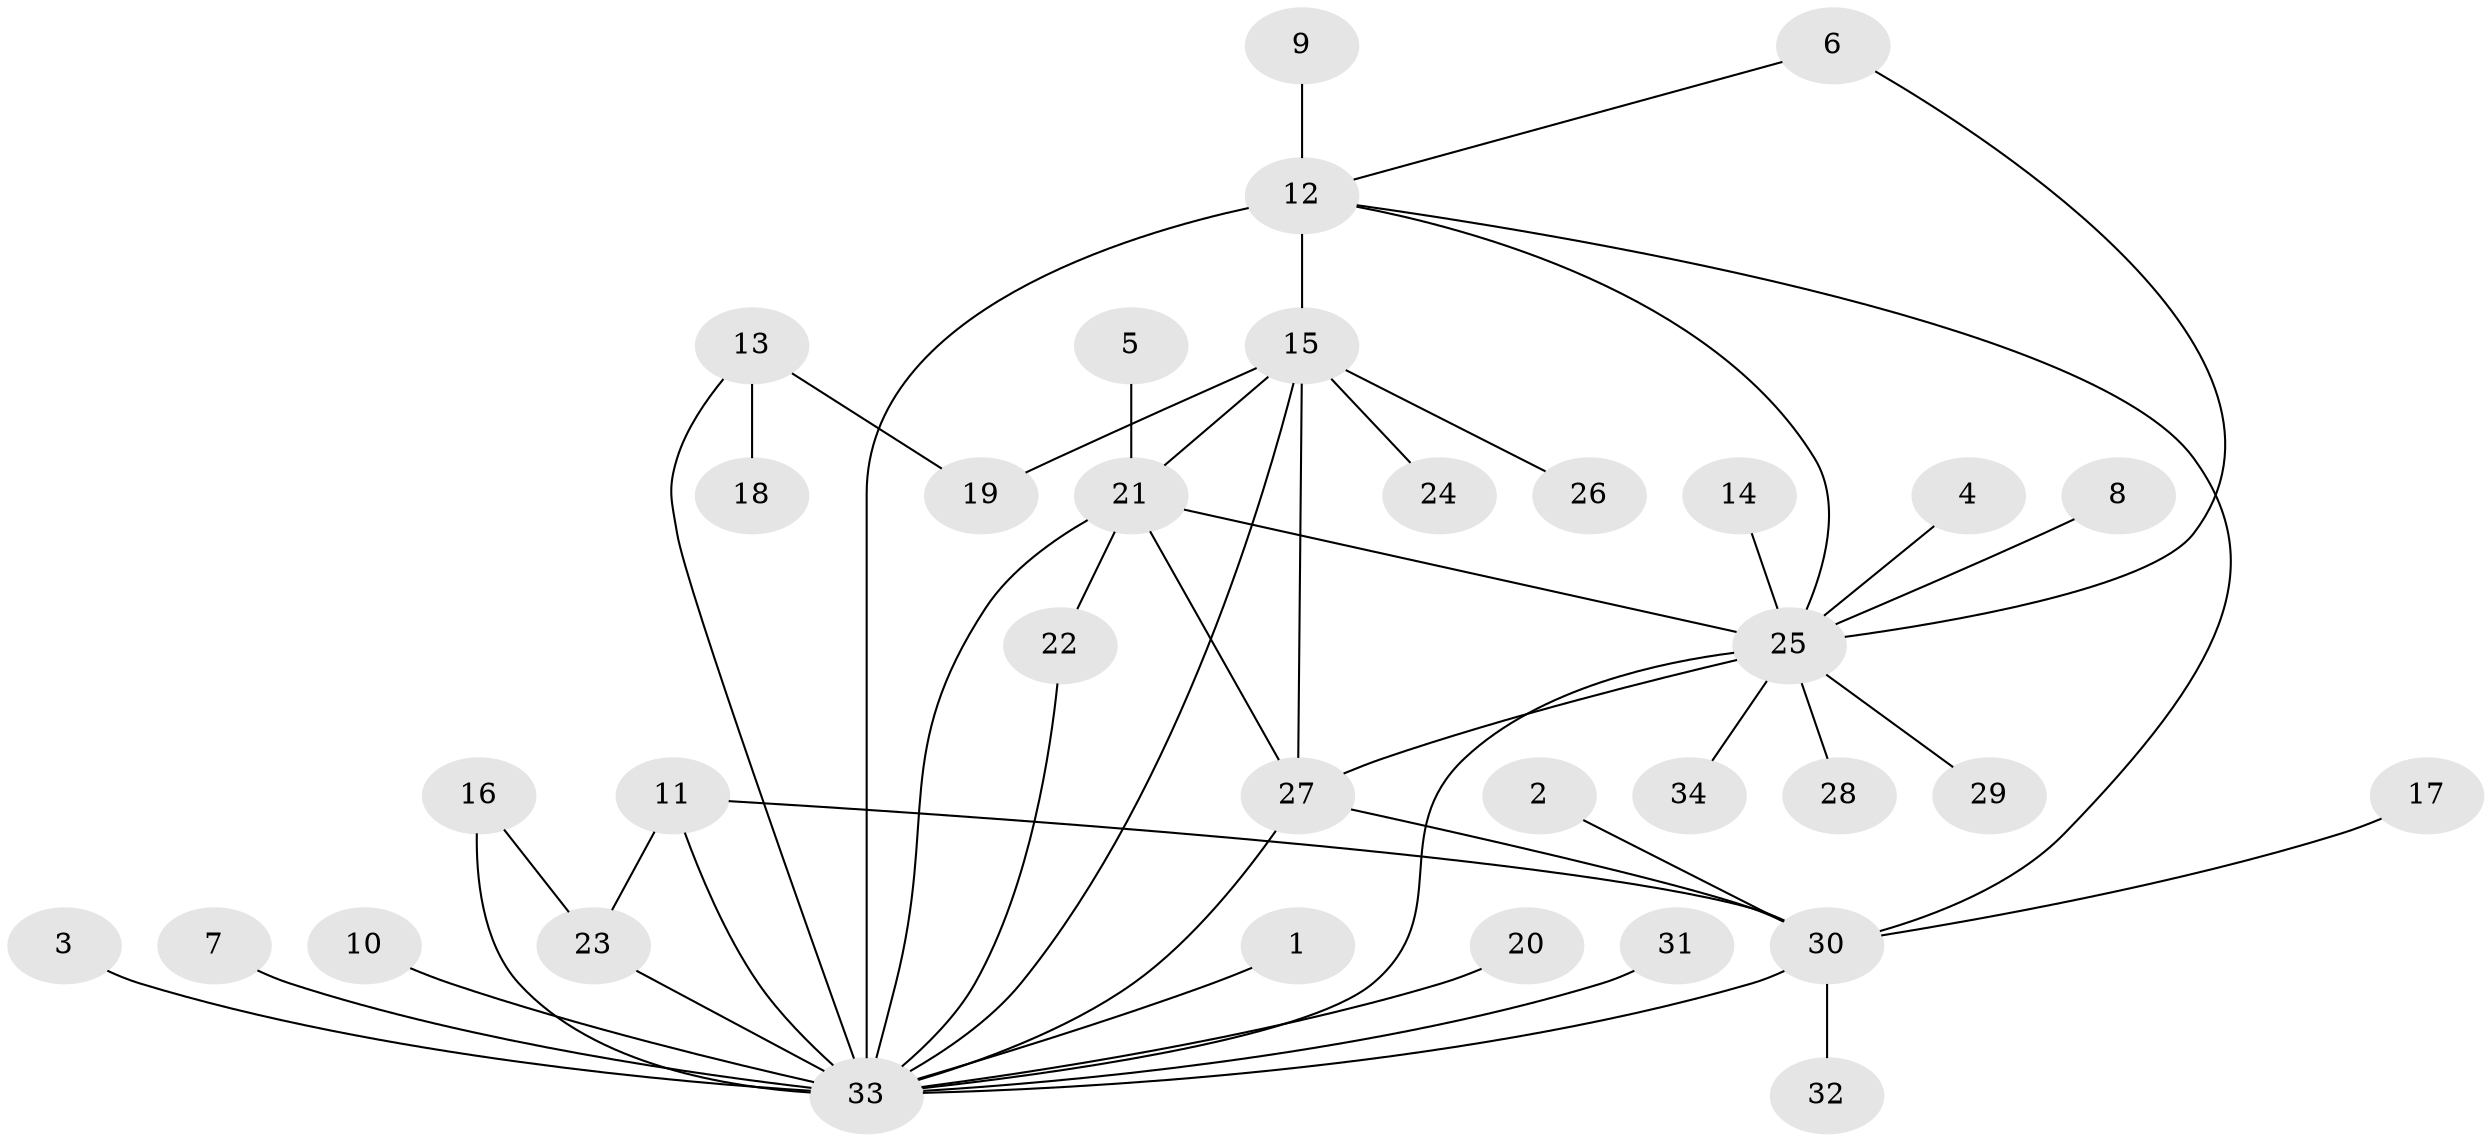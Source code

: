 // original degree distribution, {4: 0.06060606060606061, 25: 0.015151515151515152, 3: 0.18181818181818182, 7: 0.015151515151515152, 5: 0.06060606060606061, 1: 0.4393939393939394, 2: 0.16666666666666666, 9: 0.030303030303030304, 13: 0.015151515151515152, 6: 0.015151515151515152}
// Generated by graph-tools (version 1.1) at 2025/49/03/09/25 03:49:54]
// undirected, 34 vertices, 48 edges
graph export_dot {
graph [start="1"]
  node [color=gray90,style=filled];
  1;
  2;
  3;
  4;
  5;
  6;
  7;
  8;
  9;
  10;
  11;
  12;
  13;
  14;
  15;
  16;
  17;
  18;
  19;
  20;
  21;
  22;
  23;
  24;
  25;
  26;
  27;
  28;
  29;
  30;
  31;
  32;
  33;
  34;
  1 -- 33 [weight=1.0];
  2 -- 30 [weight=1.0];
  3 -- 33 [weight=1.0];
  4 -- 25 [weight=1.0];
  5 -- 21 [weight=1.0];
  6 -- 12 [weight=1.0];
  6 -- 25 [weight=1.0];
  7 -- 33 [weight=1.0];
  8 -- 25 [weight=1.0];
  9 -- 12 [weight=1.0];
  10 -- 33 [weight=1.0];
  11 -- 23 [weight=1.0];
  11 -- 30 [weight=1.0];
  11 -- 33 [weight=1.0];
  12 -- 15 [weight=1.0];
  12 -- 25 [weight=1.0];
  12 -- 30 [weight=1.0];
  12 -- 33 [weight=3.0];
  13 -- 18 [weight=1.0];
  13 -- 19 [weight=1.0];
  13 -- 33 [weight=1.0];
  14 -- 25 [weight=1.0];
  15 -- 19 [weight=1.0];
  15 -- 21 [weight=1.0];
  15 -- 24 [weight=1.0];
  15 -- 26 [weight=1.0];
  15 -- 27 [weight=1.0];
  15 -- 33 [weight=1.0];
  16 -- 23 [weight=1.0];
  16 -- 33 [weight=4.0];
  17 -- 30 [weight=1.0];
  20 -- 33 [weight=1.0];
  21 -- 22 [weight=2.0];
  21 -- 25 [weight=1.0];
  21 -- 27 [weight=1.0];
  21 -- 33 [weight=1.0];
  22 -- 33 [weight=1.0];
  23 -- 33 [weight=2.0];
  25 -- 27 [weight=2.0];
  25 -- 28 [weight=1.0];
  25 -- 29 [weight=1.0];
  25 -- 33 [weight=1.0];
  25 -- 34 [weight=1.0];
  27 -- 30 [weight=1.0];
  27 -- 33 [weight=2.0];
  30 -- 32 [weight=1.0];
  30 -- 33 [weight=2.0];
  31 -- 33 [weight=1.0];
}

